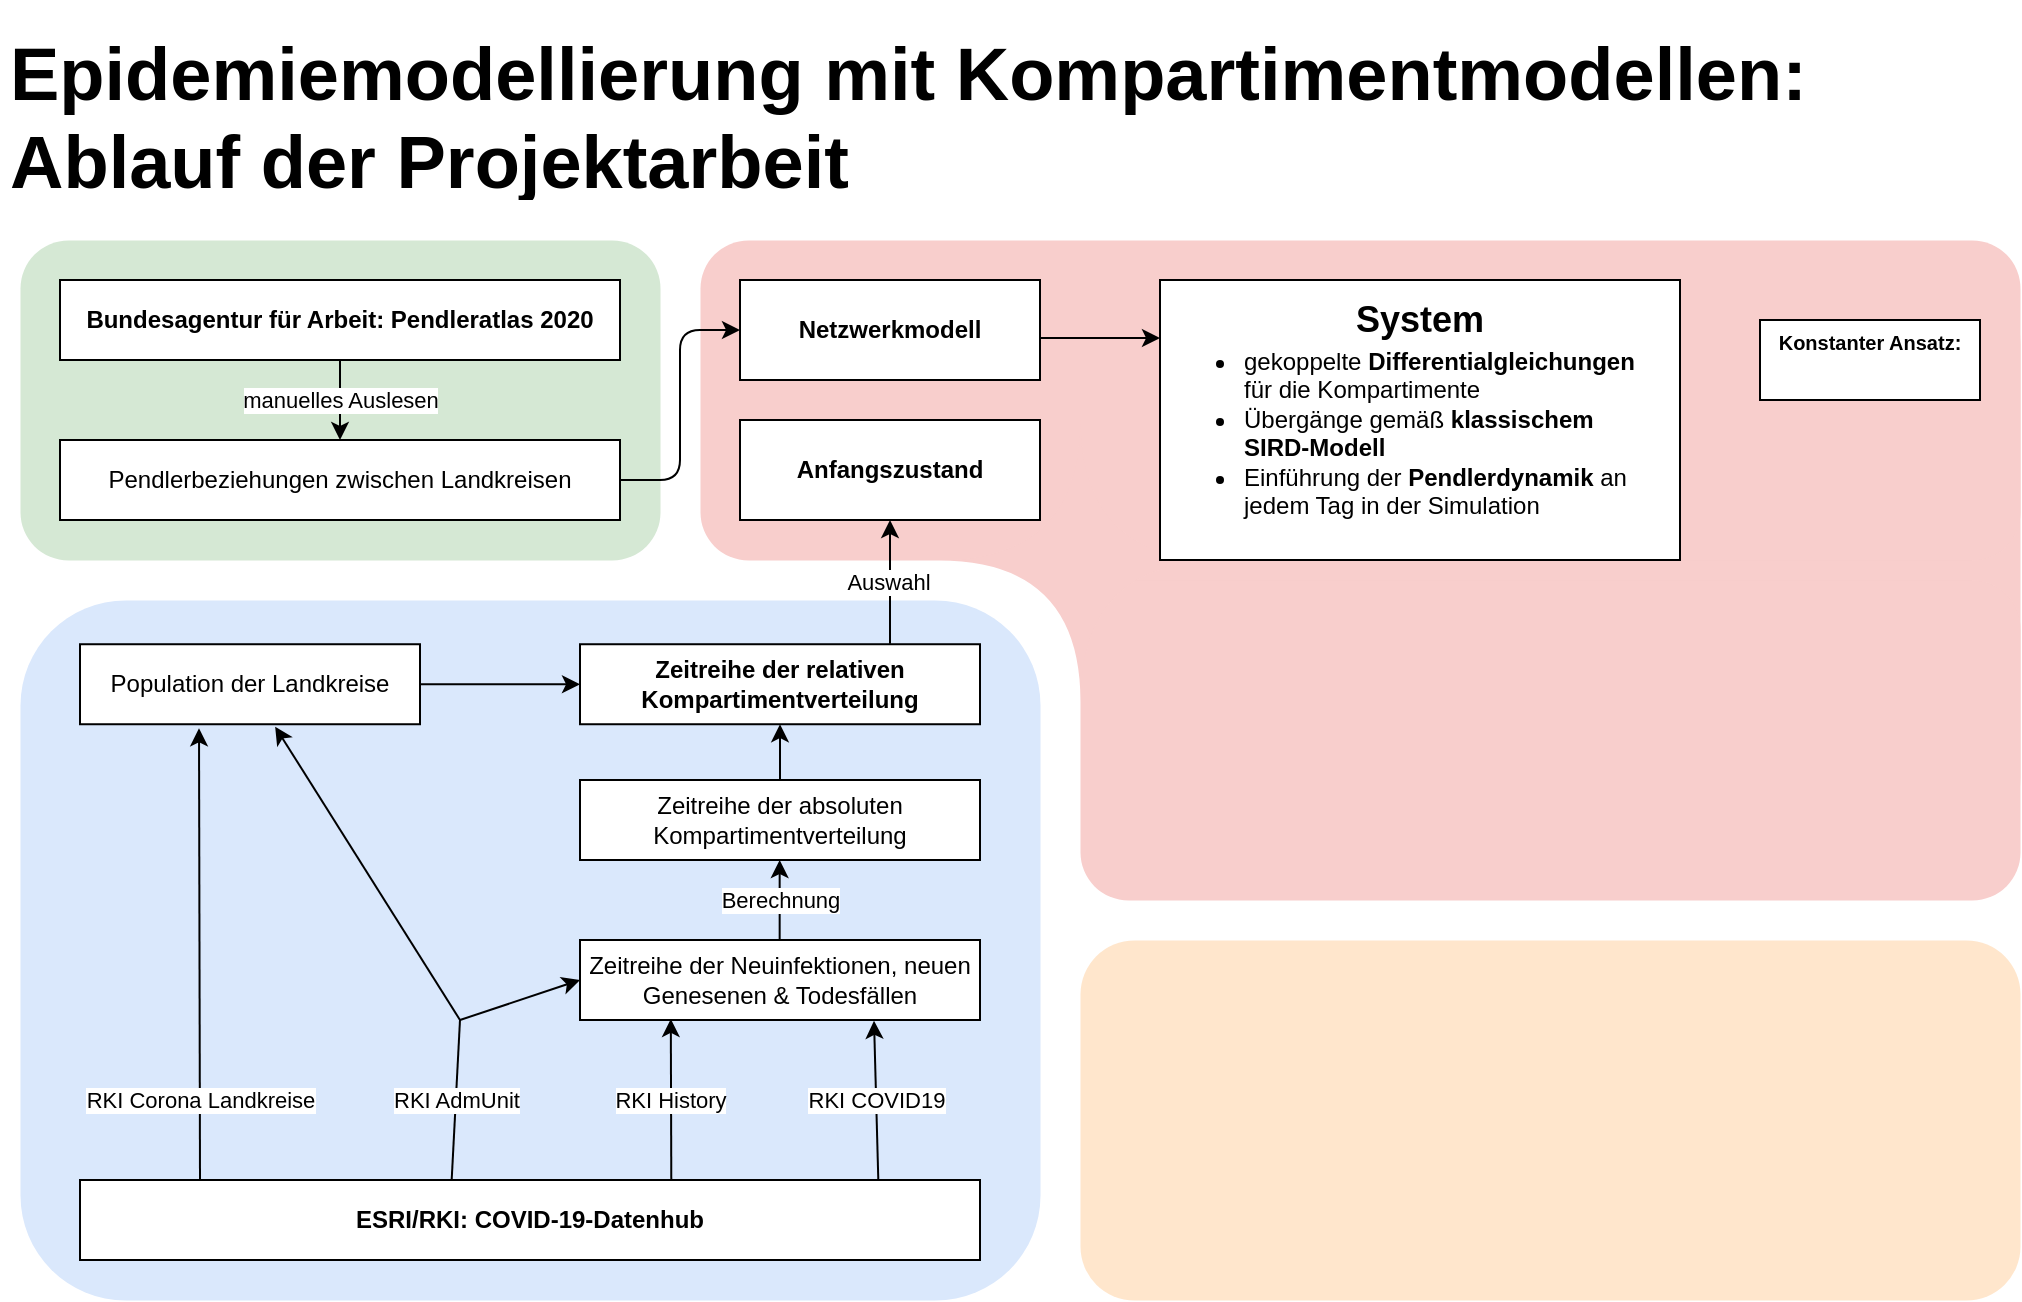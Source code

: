 <mxfile version="15.0.6" type="github">
  <diagram id="3AYCVtzGoSpn9Vro6qWg" name="Page-1">
    <mxGraphModel dx="670" dy="-78" grid="1" gridSize="10" guides="1" tooltips="1" connect="1" arrows="1" fold="1" page="1" pageScale="1" pageWidth="300" pageHeight="150" math="1" shadow="0">
      <root>
        <mxCell id="0" />
        <mxCell id="1" parent="0" />
        <mxCell id="XHsace0uavuUdTPFix8g-14" value="" style="rounded=1;whiteSpace=wrap;html=1;strokeWidth=0;fillColor=#dae8fc;strokeColor=none;" vertex="1" parent="1">
          <mxGeometry x="80" y="770" width="510" height="350" as="geometry" />
        </mxCell>
        <mxCell id="C57uJY7JvYRW9FqgshIM-1" value="" style="endArrow=classic;html=1;entryX=0.35;entryY=1.051;entryDx=0;entryDy=0;entryPerimeter=0;" parent="1" edge="1" target="XHsace0uavuUdTPFix8g-3">
          <mxGeometry relative="1" as="geometry">
            <mxPoint x="170" y="1060" as="sourcePoint" />
            <mxPoint x="170" y="950" as="targetPoint" />
          </mxGeometry>
        </mxCell>
        <mxCell id="C57uJY7JvYRW9FqgshIM-2" value="RKI Corona Landkreise" style="edgeLabel;resizable=0;html=1;align=center;verticalAlign=middle;" parent="C57uJY7JvYRW9FqgshIM-1" connectable="0" vertex="1">
          <mxGeometry relative="1" as="geometry">
            <mxPoint y="73" as="offset" />
          </mxGeometry>
        </mxCell>
        <mxCell id="C57uJY7JvYRW9FqgshIM-3" value="&lt;b&gt;ESRI/RKI: COVID-19-Datenhub&lt;/b&gt;" style="rounded=0;whiteSpace=wrap;html=1;" parent="1" vertex="1">
          <mxGeometry x="110" y="1060" width="450" height="40" as="geometry" />
        </mxCell>
        <mxCell id="C57uJY7JvYRW9FqgshIM-5" value="" style="endArrow=classic;html=1;exitX=0.657;exitY=0.006;exitDx=0;exitDy=0;exitPerimeter=0;entryX=0.227;entryY=0.987;entryDx=0;entryDy=0;entryPerimeter=0;" parent="1" target="C57uJY7JvYRW9FqgshIM-16" edge="1" source="C57uJY7JvYRW9FqgshIM-3">
          <mxGeometry relative="1" as="geometry">
            <mxPoint x="412" y="1059" as="sourcePoint" />
            <mxPoint x="402" y="980" as="targetPoint" />
            <Array as="points" />
          </mxGeometry>
        </mxCell>
        <mxCell id="C57uJY7JvYRW9FqgshIM-6" value="RKI History" style="edgeLabel;resizable=0;html=1;align=center;verticalAlign=middle;" parent="C57uJY7JvYRW9FqgshIM-5" connectable="0" vertex="1">
          <mxGeometry relative="1" as="geometry">
            <mxPoint x="-1" as="offset" />
          </mxGeometry>
        </mxCell>
        <mxCell id="C57uJY7JvYRW9FqgshIM-7" value="" style="endArrow=classic;html=1;entryX=0.735;entryY=1.01;entryDx=0;entryDy=0;entryPerimeter=0;exitX=0.887;exitY=-0.01;exitDx=0;exitDy=0;exitPerimeter=0;" parent="1" target="C57uJY7JvYRW9FqgshIM-16" edge="1" source="C57uJY7JvYRW9FqgshIM-3">
          <mxGeometry relative="1" as="geometry">
            <mxPoint x="510" y="1060" as="sourcePoint" />
            <mxPoint x="510" y="1002" as="targetPoint" />
          </mxGeometry>
        </mxCell>
        <mxCell id="C57uJY7JvYRW9FqgshIM-8" value="RKI COVID19" style="edgeLabel;resizable=0;html=1;align=center;verticalAlign=middle;" parent="C57uJY7JvYRW9FqgshIM-7" connectable="0" vertex="1">
          <mxGeometry relative="1" as="geometry">
            <mxPoint as="offset" />
          </mxGeometry>
        </mxCell>
        <mxCell id="C57uJY7JvYRW9FqgshIM-13" value="" style="endArrow=none;html=1;exitX=0.413;exitY=-0.005;exitDx=0;exitDy=0;exitPerimeter=0;endFill=0;" parent="1" source="C57uJY7JvYRW9FqgshIM-3" edge="1">
          <mxGeometry relative="1" as="geometry">
            <mxPoint x="320" y="1000" as="sourcePoint" />
            <mxPoint x="300" y="980" as="targetPoint" />
          </mxGeometry>
        </mxCell>
        <mxCell id="C57uJY7JvYRW9FqgshIM-14" value="RKI AdmUnit" style="edgeLabel;resizable=0;html=1;align=center;verticalAlign=middle;" parent="C57uJY7JvYRW9FqgshIM-13" connectable="0" vertex="1">
          <mxGeometry relative="1" as="geometry">
            <mxPoint as="offset" />
          </mxGeometry>
        </mxCell>
        <mxCell id="C57uJY7JvYRW9FqgshIM-16" value="Zeitreihe der Neuinfektionen, neuen Genesenen &amp;amp; Todesfällen" style="rounded=0;whiteSpace=wrap;html=1;" parent="1" vertex="1">
          <mxGeometry x="360" y="940" width="200" height="40" as="geometry" />
        </mxCell>
        <mxCell id="C57uJY7JvYRW9FqgshIM-19" value="" style="endArrow=classic;html=1;entryX=0;entryY=0.5;entryDx=0;entryDy=0;" parent="1" target="C57uJY7JvYRW9FqgshIM-16" edge="1">
          <mxGeometry width="50" height="50" relative="1" as="geometry">
            <mxPoint x="300" y="980" as="sourcePoint" />
            <mxPoint x="460" y="940" as="targetPoint" />
            <Array as="points" />
          </mxGeometry>
        </mxCell>
        <mxCell id="XHsace0uavuUdTPFix8g-1" value="Zeitreihe der absoluten Kompartimentverteilung" style="rounded=0;whiteSpace=wrap;html=1;" vertex="1" parent="1">
          <mxGeometry x="360" y="860" width="200" height="40" as="geometry" />
        </mxCell>
        <mxCell id="XHsace0uavuUdTPFix8g-2" value="&lt;b&gt;Zeitreihe der relativen Kompartimentverteilung&lt;/b&gt;" style="rounded=0;whiteSpace=wrap;html=1;" vertex="1" parent="1">
          <mxGeometry x="360" y="792.12" width="200" height="40" as="geometry" />
        </mxCell>
        <mxCell id="XHsace0uavuUdTPFix8g-3" value="Population der Landkreise" style="rounded=0;whiteSpace=wrap;html=1;" vertex="1" parent="1">
          <mxGeometry x="110" y="792.12" width="170" height="40" as="geometry" />
        </mxCell>
        <mxCell id="XHsace0uavuUdTPFix8g-5" value="" style="endArrow=classic;html=1;exitX=0.5;exitY=0;exitDx=0;exitDy=0;entryX=0.5;entryY=1;entryDx=0;entryDy=0;" edge="1" parent="1" source="XHsace0uavuUdTPFix8g-1" target="XHsace0uavuUdTPFix8g-2">
          <mxGeometry width="50" height="50" relative="1" as="geometry">
            <mxPoint x="470" y="840" as="sourcePoint" />
            <mxPoint x="465" y="820" as="targetPoint" />
          </mxGeometry>
        </mxCell>
        <mxCell id="XHsace0uavuUdTPFix8g-6" value="" style="endArrow=classic;html=1;entryX=0.574;entryY=1.03;entryDx=0;entryDy=0;entryPerimeter=0;" edge="1" parent="1" target="XHsace0uavuUdTPFix8g-3">
          <mxGeometry width="50" height="50" relative="1" as="geometry">
            <mxPoint x="300" y="980" as="sourcePoint" />
            <mxPoint x="200" y="823" as="targetPoint" />
          </mxGeometry>
        </mxCell>
        <mxCell id="XHsace0uavuUdTPFix8g-8" value="" style="endArrow=classic;html=1;exitX=0.5;exitY=0;exitDx=0;exitDy=0;entryX=0.5;entryY=1;entryDx=0;entryDy=0;" edge="1" parent="1">
          <mxGeometry relative="1" as="geometry">
            <mxPoint x="459.83" y="940.0" as="sourcePoint" />
            <mxPoint x="459.83" y="900.0" as="targetPoint" />
            <Array as="points">
              <mxPoint x="459.83" y="910" />
            </Array>
          </mxGeometry>
        </mxCell>
        <mxCell id="XHsace0uavuUdTPFix8g-9" value="Berechnung" style="edgeLabel;resizable=0;html=1;align=center;verticalAlign=middle;" connectable="0" vertex="1" parent="XHsace0uavuUdTPFix8g-8">
          <mxGeometry relative="1" as="geometry">
            <mxPoint as="offset" />
          </mxGeometry>
        </mxCell>
        <mxCell id="XHsace0uavuUdTPFix8g-12" value="" style="endArrow=classic;html=1;exitX=1;exitY=0.5;exitDx=0;exitDy=0;entryX=0;entryY=0.5;entryDx=0;entryDy=0;" edge="1" parent="1" source="XHsace0uavuUdTPFix8g-3" target="XHsace0uavuUdTPFix8g-2">
          <mxGeometry width="50" height="50" relative="1" as="geometry">
            <mxPoint x="315" y="860" as="sourcePoint" />
            <mxPoint x="365" y="810" as="targetPoint" />
          </mxGeometry>
        </mxCell>
        <mxCell id="XHsace0uavuUdTPFix8g-15" value="" style="rounded=1;whiteSpace=wrap;html=1;strokeWidth=0;fillColor=#d5e8d4;strokeColor=none;" vertex="1" parent="1">
          <mxGeometry x="80" y="590" width="320" height="160" as="geometry" />
        </mxCell>
        <mxCell id="XHsace0uavuUdTPFix8g-16" value="" style="rounded=1;whiteSpace=wrap;html=1;strokeWidth=0;fillColor=#f8cecc;strokeColor=none;" vertex="1" parent="1">
          <mxGeometry x="620" y="595" width="460" height="310" as="geometry" />
        </mxCell>
        <mxCell id="XHsace0uavuUdTPFix8g-17" value="" style="rounded=1;whiteSpace=wrap;html=1;strokeWidth=0;fillColor=#f8cecc;strokeColor=none;" vertex="1" parent="1">
          <mxGeometry x="420" y="590" width="660" height="160" as="geometry" />
        </mxCell>
        <mxCell id="XHsace0uavuUdTPFix8g-19" value="" style="rounded=1;whiteSpace=wrap;html=1;strokeWidth=0;fillColor=#ffe6cc;strokeColor=none;" vertex="1" parent="1">
          <mxGeometry x="610" y="940" width="470" height="180" as="geometry" />
        </mxCell>
        <mxCell id="XHsace0uavuUdTPFix8g-20" value="&lt;b&gt;Bundesagentur für Arbeit: Pendleratlas 2020&lt;/b&gt;" style="rounded=0;whiteSpace=wrap;html=1;" vertex="1" parent="1">
          <mxGeometry x="100" y="610" width="280" height="40" as="geometry" />
        </mxCell>
        <mxCell id="XHsace0uavuUdTPFix8g-21" value="Pendlerbeziehungen zwischen Landkreisen" style="rounded=0;whiteSpace=wrap;html=1;" vertex="1" parent="1">
          <mxGeometry x="100" y="690" width="280" height="40" as="geometry" />
        </mxCell>
        <mxCell id="XHsace0uavuUdTPFix8g-23" value="" style="endArrow=classic;html=1;exitX=0.5;exitY=1;exitDx=0;exitDy=0;entryX=0.5;entryY=0;entryDx=0;entryDy=0;" edge="1" parent="1" source="XHsace0uavuUdTPFix8g-20" target="XHsace0uavuUdTPFix8g-21">
          <mxGeometry relative="1" as="geometry">
            <mxPoint x="160" y="634.5" as="sourcePoint" />
            <mxPoint x="260" y="634.5" as="targetPoint" />
          </mxGeometry>
        </mxCell>
        <mxCell id="XHsace0uavuUdTPFix8g-24" value="manuelles Auslesen" style="edgeLabel;resizable=0;html=1;align=center;verticalAlign=middle;" connectable="0" vertex="1" parent="XHsace0uavuUdTPFix8g-23">
          <mxGeometry relative="1" as="geometry" />
        </mxCell>
        <mxCell id="XHsace0uavuUdTPFix8g-26" value="" style="rounded=1;whiteSpace=wrap;html=1;strokeWidth=0;fillColor=#f8cecc;strokeColor=none;" vertex="1" parent="1">
          <mxGeometry x="610" y="760" width="470" height="160" as="geometry" />
        </mxCell>
        <mxCell id="XHsace0uavuUdTPFix8g-36" value="" style="shape=switch;whiteSpace=wrap;html=1;strokeWidth=0;rotation=-45;fillColor=#f8cecc;strokeColor=none;aspect=fixed;" vertex="1" parent="1">
          <mxGeometry x="560" y="700" width="100" height="100" as="geometry" />
        </mxCell>
        <mxCell id="XHsace0uavuUdTPFix8g-37" value="&lt;b&gt;Netzwerkmodell&lt;br&gt;&lt;/b&gt;" style="rounded=0;whiteSpace=wrap;html=1;" vertex="1" parent="1">
          <mxGeometry x="440" y="610" width="150" height="50" as="geometry" />
        </mxCell>
        <mxCell id="XHsace0uavuUdTPFix8g-38" value="&lt;b&gt;Anfangszustand&lt;br&gt;&lt;/b&gt;" style="rounded=0;whiteSpace=wrap;html=1;" vertex="1" parent="1">
          <mxGeometry x="440" y="680" width="150" height="50" as="geometry" />
        </mxCell>
        <mxCell id="XHsace0uavuUdTPFix8g-39" value="" style="edgeStyle=elbowEdgeStyle;elbow=horizontal;endArrow=classic;html=1;entryX=0;entryY=0.5;entryDx=0;entryDy=0;exitX=1;exitY=0.5;exitDx=0;exitDy=0;" edge="1" parent="1" source="XHsace0uavuUdTPFix8g-21" target="XHsace0uavuUdTPFix8g-37">
          <mxGeometry width="50" height="50" relative="1" as="geometry">
            <mxPoint x="390" y="700" as="sourcePoint" />
            <mxPoint x="440" y="650" as="targetPoint" />
            <Array as="points">
              <mxPoint x="410" y="670" />
            </Array>
          </mxGeometry>
        </mxCell>
        <mxCell id="XHsace0uavuUdTPFix8g-42" value="&lt;h1&gt;&lt;font style=&quot;font-size: 37px&quot;&gt;Epidemiemodellierung mit Kompartimentmodellen: Ablauf der Projektarbeit&lt;/font&gt;&lt;/h1&gt;" style="text;html=1;strokeColor=none;fillColor=none;spacing=5;spacingTop=-20;whiteSpace=wrap;overflow=hidden;rounded=0;" vertex="1" parent="1">
          <mxGeometry x="70" y="480" width="930" height="90" as="geometry" />
        </mxCell>
        <mxCell id="XHsace0uavuUdTPFix8g-43" value="" style="endArrow=classic;html=1;exitX=0.775;exitY=-0.006;exitDx=0;exitDy=0;exitPerimeter=0;entryX=0.5;entryY=1;entryDx=0;entryDy=0;" edge="1" parent="1" source="XHsace0uavuUdTPFix8g-2" target="XHsace0uavuUdTPFix8g-38">
          <mxGeometry relative="1" as="geometry">
            <mxPoint x="475" y="749" as="sourcePoint" />
            <mxPoint x="516" y="729" as="targetPoint" />
          </mxGeometry>
        </mxCell>
        <mxCell id="XHsace0uavuUdTPFix8g-44" value="Auswahl" style="edgeLabel;resizable=0;html=1;align=center;verticalAlign=middle;" connectable="0" vertex="1" parent="XHsace0uavuUdTPFix8g-43">
          <mxGeometry relative="1" as="geometry">
            <mxPoint x="-1" as="offset" />
          </mxGeometry>
        </mxCell>
        <mxCell id="XHsace0uavuUdTPFix8g-56" value="" style="rounded=0;whiteSpace=wrap;html=1;strokeWidth=1;" vertex="1" parent="1">
          <mxGeometry x="650" y="610" width="260" height="140" as="geometry" />
        </mxCell>
        <mxCell id="XHsace0uavuUdTPFix8g-57" value="&lt;b style=&quot;font-size: 18px;&quot;&gt;System&lt;/b&gt;" style="text;html=1;strokeColor=none;fillColor=none;align=center;verticalAlign=middle;whiteSpace=wrap;rounded=0;fontSize=18;" vertex="1" parent="1">
          <mxGeometry x="760" y="620" width="40" height="20" as="geometry" />
        </mxCell>
        <mxCell id="XHsace0uavuUdTPFix8g-62" value="&lt;ul&gt;&lt;li&gt;gekoppelte &lt;b&gt;Differentialgleichungen &lt;/b&gt;für die Kompartimente&lt;/li&gt;&lt;li&gt;Übergänge gemäß &lt;b&gt;klassischem SIRD-Modell&lt;/b&gt;&lt;/li&gt;&lt;li&gt;Einführung der &lt;b&gt;Pendlerdynamik&lt;/b&gt;&amp;nbsp;an jedem Tag in der Simulation&lt;/li&gt;&lt;/ul&gt;" style="text;strokeColor=none;fillColor=none;html=1;whiteSpace=wrap;verticalAlign=middle;overflow=hidden;" vertex="1" parent="1">
          <mxGeometry x="650" y="630" width="240" height="112.5" as="geometry" />
        </mxCell>
        <mxCell id="XHsace0uavuUdTPFix8g-63" value="" style="endArrow=classic;html=1;fontSize=18;exitX=1.002;exitY=0.581;exitDx=0;exitDy=0;exitPerimeter=0;" edge="1" parent="1" source="XHsace0uavuUdTPFix8g-37">
          <mxGeometry width="50" height="50" relative="1" as="geometry">
            <mxPoint x="760" y="720" as="sourcePoint" />
            <mxPoint x="650" y="639" as="targetPoint" />
          </mxGeometry>
        </mxCell>
        <mxCell id="XHsace0uavuUdTPFix8g-64" value="&lt;font size=&quot;1&quot;&gt;&lt;b&gt;Konstanter Ansatz:&lt;br&gt;&lt;br&gt;&lt;/b&gt;&lt;/font&gt;" style="rounded=0;whiteSpace=wrap;html=1;fontSize=18;strokeWidth=1;" vertex="1" parent="1">
          <mxGeometry x="950" y="630" width="110" height="40" as="geometry" />
        </mxCell>
      </root>
    </mxGraphModel>
  </diagram>
</mxfile>
